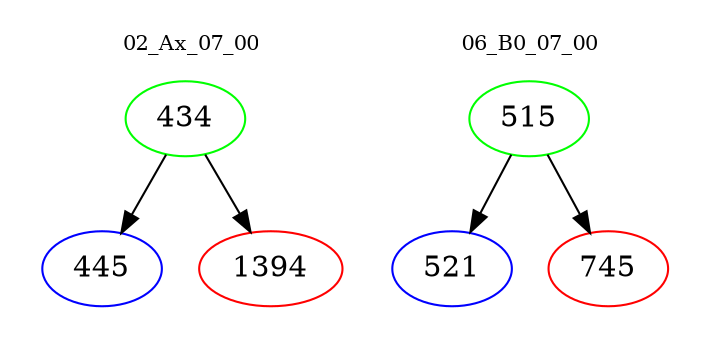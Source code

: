 digraph{
subgraph cluster_0 {
color = white
label = "02_Ax_07_00";
fontsize=10;
T0_434 [label="434", color="green"]
T0_434 -> T0_445 [color="black"]
T0_445 [label="445", color="blue"]
T0_434 -> T0_1394 [color="black"]
T0_1394 [label="1394", color="red"]
}
subgraph cluster_1 {
color = white
label = "06_B0_07_00";
fontsize=10;
T1_515 [label="515", color="green"]
T1_515 -> T1_521 [color="black"]
T1_521 [label="521", color="blue"]
T1_515 -> T1_745 [color="black"]
T1_745 [label="745", color="red"]
}
}
